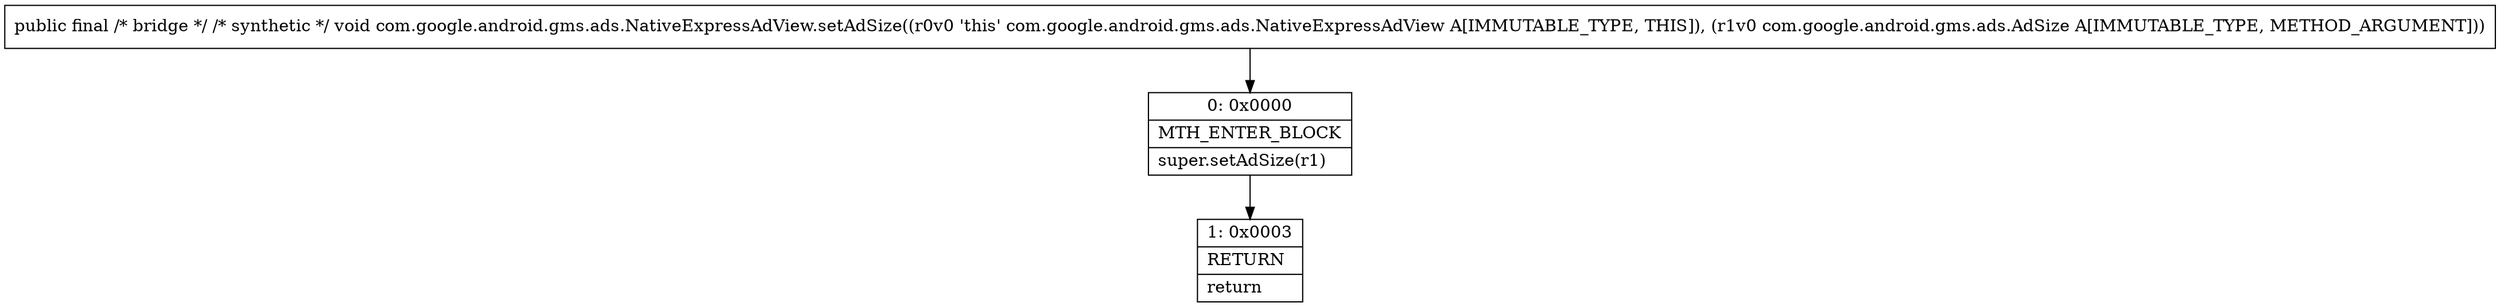 digraph "CFG forcom.google.android.gms.ads.NativeExpressAdView.setAdSize(Lcom\/google\/android\/gms\/ads\/AdSize;)V" {
Node_0 [shape=record,label="{0\:\ 0x0000|MTH_ENTER_BLOCK\l|super.setAdSize(r1)\l}"];
Node_1 [shape=record,label="{1\:\ 0x0003|RETURN\l|return\l}"];
MethodNode[shape=record,label="{public final \/* bridge *\/ \/* synthetic *\/ void com.google.android.gms.ads.NativeExpressAdView.setAdSize((r0v0 'this' com.google.android.gms.ads.NativeExpressAdView A[IMMUTABLE_TYPE, THIS]), (r1v0 com.google.android.gms.ads.AdSize A[IMMUTABLE_TYPE, METHOD_ARGUMENT])) }"];
MethodNode -> Node_0;
Node_0 -> Node_1;
}

